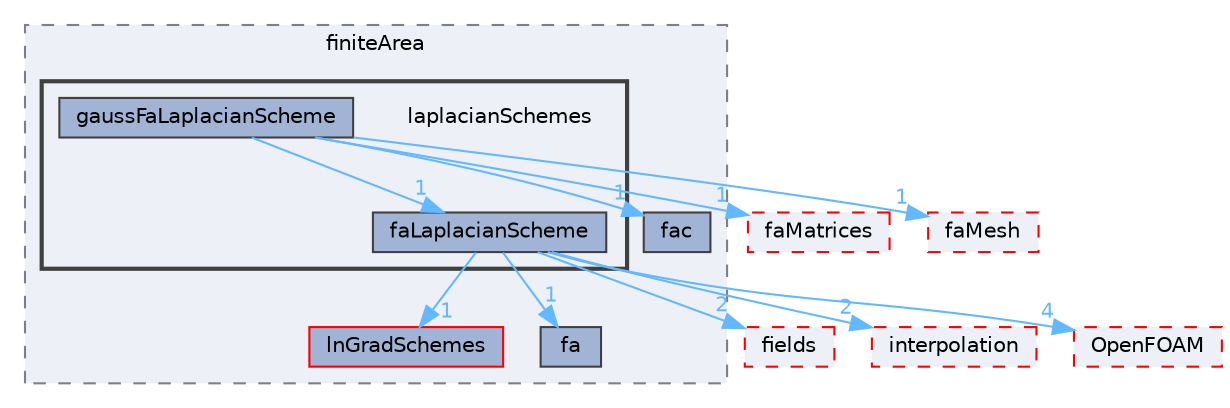 digraph "src/finiteArea/finiteArea/laplacianSchemes"
{
 // LATEX_PDF_SIZE
  bgcolor="transparent";
  edge [fontname=Helvetica,fontsize=10,labelfontname=Helvetica,labelfontsize=10];
  node [fontname=Helvetica,fontsize=10,shape=box,height=0.2,width=0.4];
  compound=true
  subgraph clusterdir_b48fbfbe364b5d9546b561f47f4221eb {
    graph [ bgcolor="#edf0f7", pencolor="grey50", label="finiteArea", fontname=Helvetica,fontsize=10 style="filled,dashed", URL="dir_b48fbfbe364b5d9546b561f47f4221eb.html",tooltip=""]
  dir_15aafd37ee87fbe9911ba23e923cc2c7 [label="fac", fillcolor="#a2b4d6", color="grey25", style="filled", URL="dir_15aafd37ee87fbe9911ba23e923cc2c7.html",tooltip=""];
  dir_1f99fc86de3cb8326507b722cf78c6d9 [label="lnGradSchemes", fillcolor="#a2b4d6", color="red", style="filled", URL="dir_1f99fc86de3cb8326507b722cf78c6d9.html",tooltip=""];
  dir_e5a517ccc941541272063f044b95a606 [label="fa", fillcolor="#a2b4d6", color="grey25", style="filled", URL="dir_e5a517ccc941541272063f044b95a606.html",tooltip=""];
  subgraph clusterdir_c11e0f670d4676a5346438f3d10a3457 {
    graph [ bgcolor="#edf0f7", pencolor="grey25", label="", fontname=Helvetica,fontsize=10 style="filled,bold", URL="dir_c11e0f670d4676a5346438f3d10a3457.html",tooltip=""]
    dir_c11e0f670d4676a5346438f3d10a3457 [shape=plaintext, label="laplacianSchemes"];
  dir_1872188d0e7528458f2fa380e34fde48 [label="faLaplacianScheme", fillcolor="#a2b4d6", color="grey25", style="filled", URL="dir_1872188d0e7528458f2fa380e34fde48.html",tooltip=""];
  dir_ed75fd9d74e343e7ef275a1dbc601d9c [label="gaussFaLaplacianScheme", fillcolor="#a2b4d6", color="grey25", style="filled", URL="dir_ed75fd9d74e343e7ef275a1dbc601d9c.html",tooltip=""];
  }
  }
  dir_11fa0d52a0a43d2db65b942bd42d04b1 [label="faMatrices", fillcolor="#edf0f7", color="red", style="filled,dashed", URL="dir_11fa0d52a0a43d2db65b942bd42d04b1.html",tooltip=""];
  dir_82c77a639fb8894523e0866635d617d1 [label="fields", fillcolor="#edf0f7", color="red", style="filled,dashed", URL="dir_82c77a639fb8894523e0866635d617d1.html",tooltip=""];
  dir_880b478b7287aa29b2969cd4b71f61be [label="interpolation", fillcolor="#edf0f7", color="red", style="filled,dashed", URL="dir_880b478b7287aa29b2969cd4b71f61be.html",tooltip=""];
  dir_c5473ff19b20e6ec4dfe5c310b3778a8 [label="OpenFOAM", fillcolor="#edf0f7", color="red", style="filled,dashed", URL="dir_c5473ff19b20e6ec4dfe5c310b3778a8.html",tooltip=""];
  dir_f14612db68a06d13a87d37d60dc895d5 [label="faMesh", fillcolor="#edf0f7", color="red", style="filled,dashed", URL="dir_f14612db68a06d13a87d37d60dc895d5.html",tooltip=""];
  dir_1872188d0e7528458f2fa380e34fde48->dir_1f99fc86de3cb8326507b722cf78c6d9 [headlabel="1", labeldistance=1.5 headhref="dir_001289_002248.html" href="dir_001289_002248.html" color="steelblue1" fontcolor="steelblue1"];
  dir_1872188d0e7528458f2fa380e34fde48->dir_82c77a639fb8894523e0866635d617d1 [headlabel="2", labeldistance=1.5 headhref="dir_001289_001330.html" href="dir_001289_001330.html" color="steelblue1" fontcolor="steelblue1"];
  dir_1872188d0e7528458f2fa380e34fde48->dir_880b478b7287aa29b2969cd4b71f61be [headlabel="2", labeldistance=1.5 headhref="dir_001289_001922.html" href="dir_001289_001922.html" color="steelblue1" fontcolor="steelblue1"];
  dir_1872188d0e7528458f2fa380e34fde48->dir_c5473ff19b20e6ec4dfe5c310b3778a8 [headlabel="4", labeldistance=1.5 headhref="dir_001289_002695.html" href="dir_001289_002695.html" color="steelblue1" fontcolor="steelblue1"];
  dir_1872188d0e7528458f2fa380e34fde48->dir_e5a517ccc941541272063f044b95a606 [headlabel="1", labeldistance=1.5 headhref="dir_001289_001240.html" href="dir_001289_001240.html" color="steelblue1" fontcolor="steelblue1"];
  dir_ed75fd9d74e343e7ef275a1dbc601d9c->dir_11fa0d52a0a43d2db65b942bd42d04b1 [headlabel="1", labeldistance=1.5 headhref="dir_001594_001293.html" href="dir_001594_001293.html" color="steelblue1" fontcolor="steelblue1"];
  dir_ed75fd9d74e343e7ef275a1dbc601d9c->dir_15aafd37ee87fbe9911ba23e923cc2c7 [headlabel="1", labeldistance=1.5 headhref="dir_001594_001242.html" href="dir_001594_001242.html" color="steelblue1" fontcolor="steelblue1"];
  dir_ed75fd9d74e343e7ef275a1dbc601d9c->dir_1872188d0e7528458f2fa380e34fde48 [headlabel="1", labeldistance=1.5 headhref="dir_001594_001289.html" href="dir_001594_001289.html" color="steelblue1" fontcolor="steelblue1"];
  dir_ed75fd9d74e343e7ef275a1dbc601d9c->dir_f14612db68a06d13a87d37d60dc895d5 [headlabel="1", labeldistance=1.5 headhref="dir_001594_001295.html" href="dir_001594_001295.html" color="steelblue1" fontcolor="steelblue1"];
}
